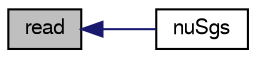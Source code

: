 digraph "read"
{
  bgcolor="transparent";
  edge [fontname="FreeSans",fontsize="10",labelfontname="FreeSans",labelfontsize="10"];
  node [fontname="FreeSans",fontsize="10",shape=record];
  rankdir="LR";
  Node2696 [label="read",height=0.2,width=0.4,color="black", fillcolor="grey75", style="filled", fontcolor="black"];
  Node2696 -> Node2697 [dir="back",color="midnightblue",fontsize="10",style="solid",fontname="FreeSans"];
  Node2697 [label="nuSgs",height=0.2,width=0.4,color="black",URL="$a30882.html#abde47ef2bb39f49cb72a765c4fd8cc3c",tooltip="Return the SGS viscosity. "];
}
